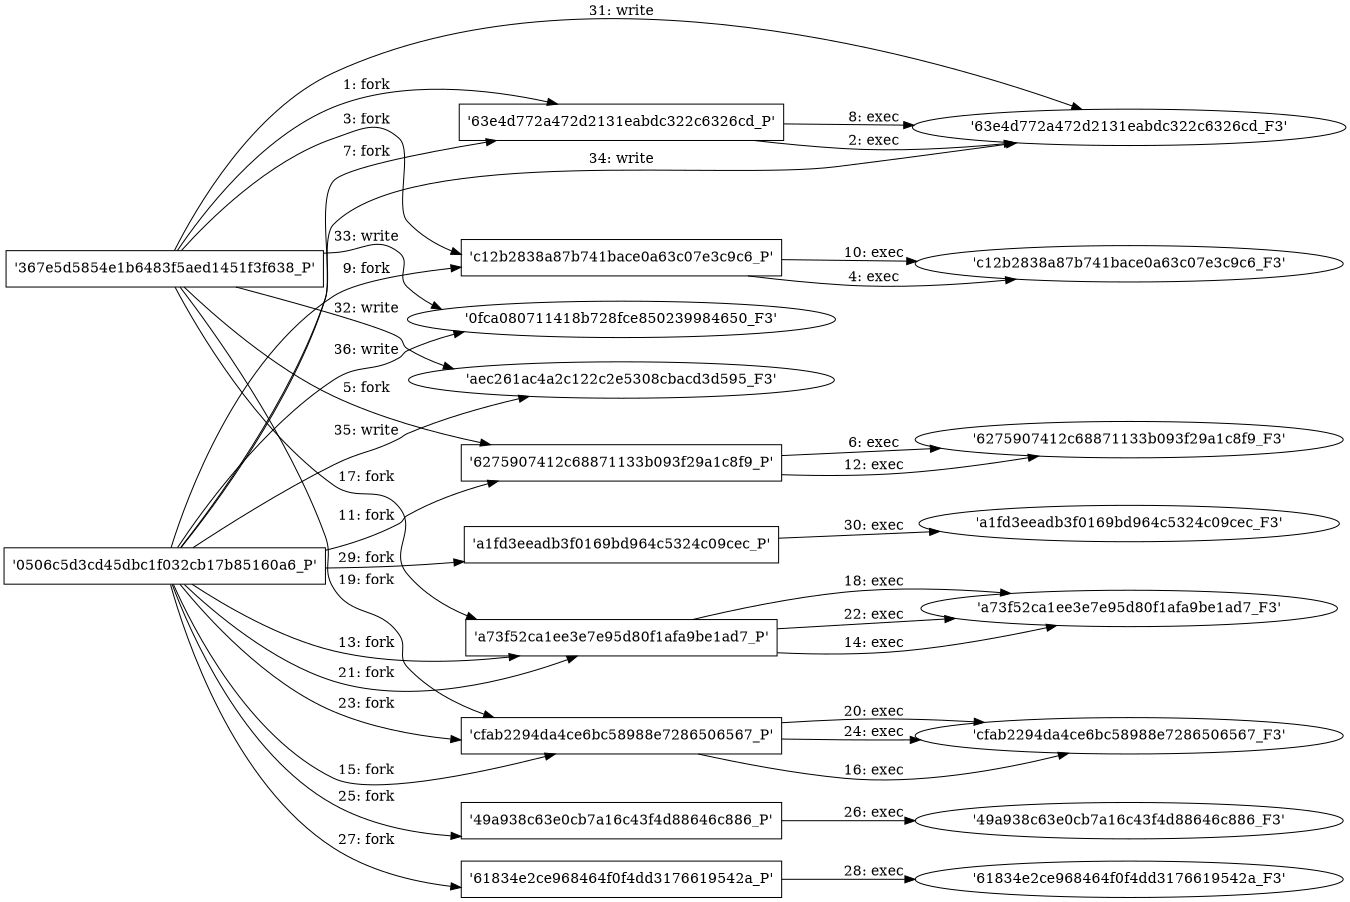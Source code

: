 digraph "D:\Learning\Paper\apt\基于CTI的攻击预警\Dataset\攻击图\ASGfromALLCTI\A Modern Cash Cow.dot" {
rankdir="LR"
size="9"
fixedsize="false"
splines="true"
nodesep=0.3
ranksep=0
fontsize=10
overlap="scalexy"
engine= "neato"
	"'367e5d5854e1b6483f5aed1451f3f638_P'" [node_type=Process shape=box]
	"'63e4d772a472d2131eabdc322c6326cd_P'" [node_type=Process shape=box]
	"'367e5d5854e1b6483f5aed1451f3f638_P'" -> "'63e4d772a472d2131eabdc322c6326cd_P'" [label="1: fork"]
	"'63e4d772a472d2131eabdc322c6326cd_P'" [node_type=Process shape=box]
	"'63e4d772a472d2131eabdc322c6326cd_F3'" [node_type=File shape=ellipse]
	"'63e4d772a472d2131eabdc322c6326cd_P'" -> "'63e4d772a472d2131eabdc322c6326cd_F3'" [label="2: exec"]
	"'367e5d5854e1b6483f5aed1451f3f638_P'" [node_type=Process shape=box]
	"'c12b2838a87b741bace0a63c07e3c9c6_P'" [node_type=Process shape=box]
	"'367e5d5854e1b6483f5aed1451f3f638_P'" -> "'c12b2838a87b741bace0a63c07e3c9c6_P'" [label="3: fork"]
	"'c12b2838a87b741bace0a63c07e3c9c6_P'" [node_type=Process shape=box]
	"'c12b2838a87b741bace0a63c07e3c9c6_F3'" [node_type=File shape=ellipse]
	"'c12b2838a87b741bace0a63c07e3c9c6_P'" -> "'c12b2838a87b741bace0a63c07e3c9c6_F3'" [label="4: exec"]
	"'367e5d5854e1b6483f5aed1451f3f638_P'" [node_type=Process shape=box]
	"'6275907412c68871133b093f29a1c8f9_P'" [node_type=Process shape=box]
	"'367e5d5854e1b6483f5aed1451f3f638_P'" -> "'6275907412c68871133b093f29a1c8f9_P'" [label="5: fork"]
	"'6275907412c68871133b093f29a1c8f9_P'" [node_type=Process shape=box]
	"'6275907412c68871133b093f29a1c8f9_F3'" [node_type=File shape=ellipse]
	"'6275907412c68871133b093f29a1c8f9_P'" -> "'6275907412c68871133b093f29a1c8f9_F3'" [label="6: exec"]
	"'0506c5d3cd45dbc1f032cb17b85160a6_P'" [node_type=Process shape=box]
	"'63e4d772a472d2131eabdc322c6326cd_P'" [node_type=Process shape=box]
	"'0506c5d3cd45dbc1f032cb17b85160a6_P'" -> "'63e4d772a472d2131eabdc322c6326cd_P'" [label="7: fork"]
	"'63e4d772a472d2131eabdc322c6326cd_P'" [node_type=Process shape=box]
	"'63e4d772a472d2131eabdc322c6326cd_F3'" [node_type=File shape=ellipse]
	"'63e4d772a472d2131eabdc322c6326cd_P'" -> "'63e4d772a472d2131eabdc322c6326cd_F3'" [label="8: exec"]
	"'0506c5d3cd45dbc1f032cb17b85160a6_P'" [node_type=Process shape=box]
	"'c12b2838a87b741bace0a63c07e3c9c6_P'" [node_type=Process shape=box]
	"'0506c5d3cd45dbc1f032cb17b85160a6_P'" -> "'c12b2838a87b741bace0a63c07e3c9c6_P'" [label="9: fork"]
	"'c12b2838a87b741bace0a63c07e3c9c6_P'" [node_type=Process shape=box]
	"'c12b2838a87b741bace0a63c07e3c9c6_F3'" [node_type=File shape=ellipse]
	"'c12b2838a87b741bace0a63c07e3c9c6_P'" -> "'c12b2838a87b741bace0a63c07e3c9c6_F3'" [label="10: exec"]
	"'0506c5d3cd45dbc1f032cb17b85160a6_P'" [node_type=Process shape=box]
	"'6275907412c68871133b093f29a1c8f9_P'" [node_type=Process shape=box]
	"'0506c5d3cd45dbc1f032cb17b85160a6_P'" -> "'6275907412c68871133b093f29a1c8f9_P'" [label="11: fork"]
	"'6275907412c68871133b093f29a1c8f9_P'" [node_type=Process shape=box]
	"'6275907412c68871133b093f29a1c8f9_F3'" [node_type=File shape=ellipse]
	"'6275907412c68871133b093f29a1c8f9_P'" -> "'6275907412c68871133b093f29a1c8f9_F3'" [label="12: exec"]
	"'0506c5d3cd45dbc1f032cb17b85160a6_P'" [node_type=Process shape=box]
	"'a73f52ca1ee3e7e95d80f1afa9be1ad7_P'" [node_type=Process shape=box]
	"'0506c5d3cd45dbc1f032cb17b85160a6_P'" -> "'a73f52ca1ee3e7e95d80f1afa9be1ad7_P'" [label="13: fork"]
	"'a73f52ca1ee3e7e95d80f1afa9be1ad7_P'" [node_type=Process shape=box]
	"'a73f52ca1ee3e7e95d80f1afa9be1ad7_F3'" [node_type=File shape=ellipse]
	"'a73f52ca1ee3e7e95d80f1afa9be1ad7_P'" -> "'a73f52ca1ee3e7e95d80f1afa9be1ad7_F3'" [label="14: exec"]
	"'0506c5d3cd45dbc1f032cb17b85160a6_P'" [node_type=Process shape=box]
	"'cfab2294da4ce6bc58988e7286506567_P'" [node_type=Process shape=box]
	"'0506c5d3cd45dbc1f032cb17b85160a6_P'" -> "'cfab2294da4ce6bc58988e7286506567_P'" [label="15: fork"]
	"'cfab2294da4ce6bc58988e7286506567_P'" [node_type=Process shape=box]
	"'cfab2294da4ce6bc58988e7286506567_F3'" [node_type=File shape=ellipse]
	"'cfab2294da4ce6bc58988e7286506567_P'" -> "'cfab2294da4ce6bc58988e7286506567_F3'" [label="16: exec"]
	"'367e5d5854e1b6483f5aed1451f3f638_P'" [node_type=Process shape=box]
	"'a73f52ca1ee3e7e95d80f1afa9be1ad7_P'" [node_type=Process shape=box]
	"'367e5d5854e1b6483f5aed1451f3f638_P'" -> "'a73f52ca1ee3e7e95d80f1afa9be1ad7_P'" [label="17: fork"]
	"'a73f52ca1ee3e7e95d80f1afa9be1ad7_P'" [node_type=Process shape=box]
	"'a73f52ca1ee3e7e95d80f1afa9be1ad7_F3'" [node_type=File shape=ellipse]
	"'a73f52ca1ee3e7e95d80f1afa9be1ad7_P'" -> "'a73f52ca1ee3e7e95d80f1afa9be1ad7_F3'" [label="18: exec"]
	"'367e5d5854e1b6483f5aed1451f3f638_P'" [node_type=Process shape=box]
	"'cfab2294da4ce6bc58988e7286506567_P'" [node_type=Process shape=box]
	"'367e5d5854e1b6483f5aed1451f3f638_P'" -> "'cfab2294da4ce6bc58988e7286506567_P'" [label="19: fork"]
	"'cfab2294da4ce6bc58988e7286506567_P'" [node_type=Process shape=box]
	"'cfab2294da4ce6bc58988e7286506567_F3'" [node_type=File shape=ellipse]
	"'cfab2294da4ce6bc58988e7286506567_P'" -> "'cfab2294da4ce6bc58988e7286506567_F3'" [label="20: exec"]
	"'0506c5d3cd45dbc1f032cb17b85160a6_P'" [node_type=Process shape=box]
	"'a73f52ca1ee3e7e95d80f1afa9be1ad7_P'" [node_type=Process shape=box]
	"'0506c5d3cd45dbc1f032cb17b85160a6_P'" -> "'a73f52ca1ee3e7e95d80f1afa9be1ad7_P'" [label="21: fork"]
	"'a73f52ca1ee3e7e95d80f1afa9be1ad7_P'" [node_type=Process shape=box]
	"'a73f52ca1ee3e7e95d80f1afa9be1ad7_F3'" [node_type=File shape=ellipse]
	"'a73f52ca1ee3e7e95d80f1afa9be1ad7_P'" -> "'a73f52ca1ee3e7e95d80f1afa9be1ad7_F3'" [label="22: exec"]
	"'0506c5d3cd45dbc1f032cb17b85160a6_P'" [node_type=Process shape=box]
	"'cfab2294da4ce6bc58988e7286506567_P'" [node_type=Process shape=box]
	"'0506c5d3cd45dbc1f032cb17b85160a6_P'" -> "'cfab2294da4ce6bc58988e7286506567_P'" [label="23: fork"]
	"'cfab2294da4ce6bc58988e7286506567_P'" [node_type=Process shape=box]
	"'cfab2294da4ce6bc58988e7286506567_F3'" [node_type=File shape=ellipse]
	"'cfab2294da4ce6bc58988e7286506567_P'" -> "'cfab2294da4ce6bc58988e7286506567_F3'" [label="24: exec"]
	"'0506c5d3cd45dbc1f032cb17b85160a6_P'" [node_type=Process shape=box]
	"'49a938c63e0cb7a16c43f4d88646c886_P'" [node_type=Process shape=box]
	"'0506c5d3cd45dbc1f032cb17b85160a6_P'" -> "'49a938c63e0cb7a16c43f4d88646c886_P'" [label="25: fork"]
	"'49a938c63e0cb7a16c43f4d88646c886_P'" [node_type=Process shape=box]
	"'49a938c63e0cb7a16c43f4d88646c886_F3'" [node_type=File shape=ellipse]
	"'49a938c63e0cb7a16c43f4d88646c886_P'" -> "'49a938c63e0cb7a16c43f4d88646c886_F3'" [label="26: exec"]
	"'0506c5d3cd45dbc1f032cb17b85160a6_P'" [node_type=Process shape=box]
	"'61834e2ce968464f0f4dd3176619542a_P'" [node_type=Process shape=box]
	"'0506c5d3cd45dbc1f032cb17b85160a6_P'" -> "'61834e2ce968464f0f4dd3176619542a_P'" [label="27: fork"]
	"'61834e2ce968464f0f4dd3176619542a_P'" [node_type=Process shape=box]
	"'61834e2ce968464f0f4dd3176619542a_F3'" [node_type=File shape=ellipse]
	"'61834e2ce968464f0f4dd3176619542a_P'" -> "'61834e2ce968464f0f4dd3176619542a_F3'" [label="28: exec"]
	"'0506c5d3cd45dbc1f032cb17b85160a6_P'" [node_type=Process shape=box]
	"'a1fd3eeadb3f0169bd964c5324c09cec_P'" [node_type=Process shape=box]
	"'0506c5d3cd45dbc1f032cb17b85160a6_P'" -> "'a1fd3eeadb3f0169bd964c5324c09cec_P'" [label="29: fork"]
	"'a1fd3eeadb3f0169bd964c5324c09cec_P'" [node_type=Process shape=box]
	"'a1fd3eeadb3f0169bd964c5324c09cec_F3'" [node_type=File shape=ellipse]
	"'a1fd3eeadb3f0169bd964c5324c09cec_P'" -> "'a1fd3eeadb3f0169bd964c5324c09cec_F3'" [label="30: exec"]
	"'63e4d772a472d2131eabdc322c6326cd_F3'" [node_type=file shape=ellipse]
	"'367e5d5854e1b6483f5aed1451f3f638_P'" [node_type=Process shape=box]
	"'367e5d5854e1b6483f5aed1451f3f638_P'" -> "'63e4d772a472d2131eabdc322c6326cd_F3'" [label="31: write"]
	"'aec261ac4a2c122c2e5308cbacd3d595_F3'" [node_type=file shape=ellipse]
	"'367e5d5854e1b6483f5aed1451f3f638_P'" [node_type=Process shape=box]
	"'367e5d5854e1b6483f5aed1451f3f638_P'" -> "'aec261ac4a2c122c2e5308cbacd3d595_F3'" [label="32: write"]
	"'0fca080711418b728fce850239984650_F3'" [node_type=file shape=ellipse]
	"'367e5d5854e1b6483f5aed1451f3f638_P'" [node_type=Process shape=box]
	"'367e5d5854e1b6483f5aed1451f3f638_P'" -> "'0fca080711418b728fce850239984650_F3'" [label="33: write"]
	"'63e4d772a472d2131eabdc322c6326cd_F3'" [node_type=file shape=ellipse]
	"'0506c5d3cd45dbc1f032cb17b85160a6_P'" [node_type=Process shape=box]
	"'0506c5d3cd45dbc1f032cb17b85160a6_P'" -> "'63e4d772a472d2131eabdc322c6326cd_F3'" [label="34: write"]
	"'aec261ac4a2c122c2e5308cbacd3d595_F3'" [node_type=file shape=ellipse]
	"'0506c5d3cd45dbc1f032cb17b85160a6_P'" [node_type=Process shape=box]
	"'0506c5d3cd45dbc1f032cb17b85160a6_P'" -> "'aec261ac4a2c122c2e5308cbacd3d595_F3'" [label="35: write"]
	"'0fca080711418b728fce850239984650_F3'" [node_type=file shape=ellipse]
	"'0506c5d3cd45dbc1f032cb17b85160a6_P'" [node_type=Process shape=box]
	"'0506c5d3cd45dbc1f032cb17b85160a6_P'" -> "'0fca080711418b728fce850239984650_F3'" [label="36: write"]
}
